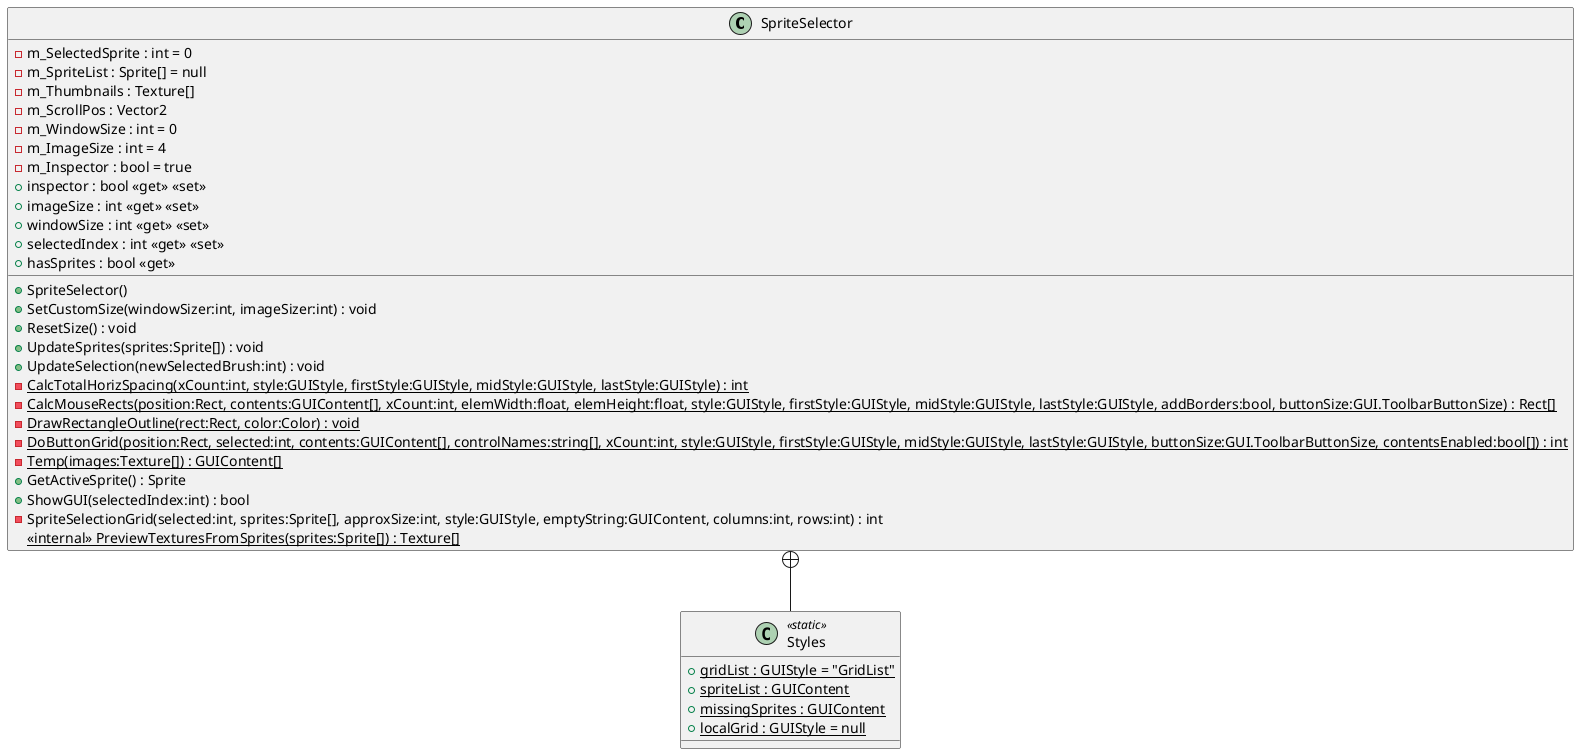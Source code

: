 @startuml
class SpriteSelector {
    - m_SelectedSprite : int = 0
    - m_SpriteList : Sprite[] = null
    - m_Thumbnails : Texture[]
    - m_ScrollPos : Vector2
    - m_WindowSize : int = 0
    - m_ImageSize : int = 4
    - m_Inspector : bool = true
    + inspector : bool <<get>> <<set>>
    + imageSize : int <<get>> <<set>>
    + windowSize : int <<get>> <<set>>
    + selectedIndex : int <<get>> <<set>>
    + hasSprites : bool <<get>>
    + SpriteSelector()
    + SetCustomSize(windowSizer:int, imageSizer:int) : void
    + ResetSize() : void
    + UpdateSprites(sprites:Sprite[]) : void
    + UpdateSelection(newSelectedBrush:int) : void
    - {static} CalcTotalHorizSpacing(xCount:int, style:GUIStyle, firstStyle:GUIStyle, midStyle:GUIStyle, lastStyle:GUIStyle) : int
    - {static} CalcMouseRects(position:Rect, contents:GUIContent[], xCount:int, elemWidth:float, elemHeight:float, style:GUIStyle, firstStyle:GUIStyle, midStyle:GUIStyle, lastStyle:GUIStyle, addBorders:bool, buttonSize:GUI.ToolbarButtonSize) : Rect[]
    {static} - DrawRectangleOutline(rect:Rect, color:Color) : void
    - {static} DoButtonGrid(position:Rect, selected:int, contents:GUIContent[], controlNames:string[], xCount:int, style:GUIStyle, firstStyle:GUIStyle, midStyle:GUIStyle, lastStyle:GUIStyle, buttonSize:GUI.ToolbarButtonSize, contentsEnabled:bool[]) : int
    - {static} Temp(images:Texture[]) : GUIContent[]
    + GetActiveSprite() : Sprite
    + ShowGUI(selectedIndex:int) : bool
    - SpriteSelectionGrid(selected:int, sprites:Sprite[], approxSize:int, style:GUIStyle, emptyString:GUIContent, columns:int, rows:int) : int
    <<internal>> {static} PreviewTexturesFromSprites(sprites:Sprite[]) : Texture[]
}
class Styles <<static>> {
    + {static} gridList : GUIStyle = "GridList"
    + {static} spriteList : GUIContent
    + {static} missingSprites : GUIContent
    + {static} localGrid : GUIStyle = null
}
SpriteSelector +-- Styles
@enduml
